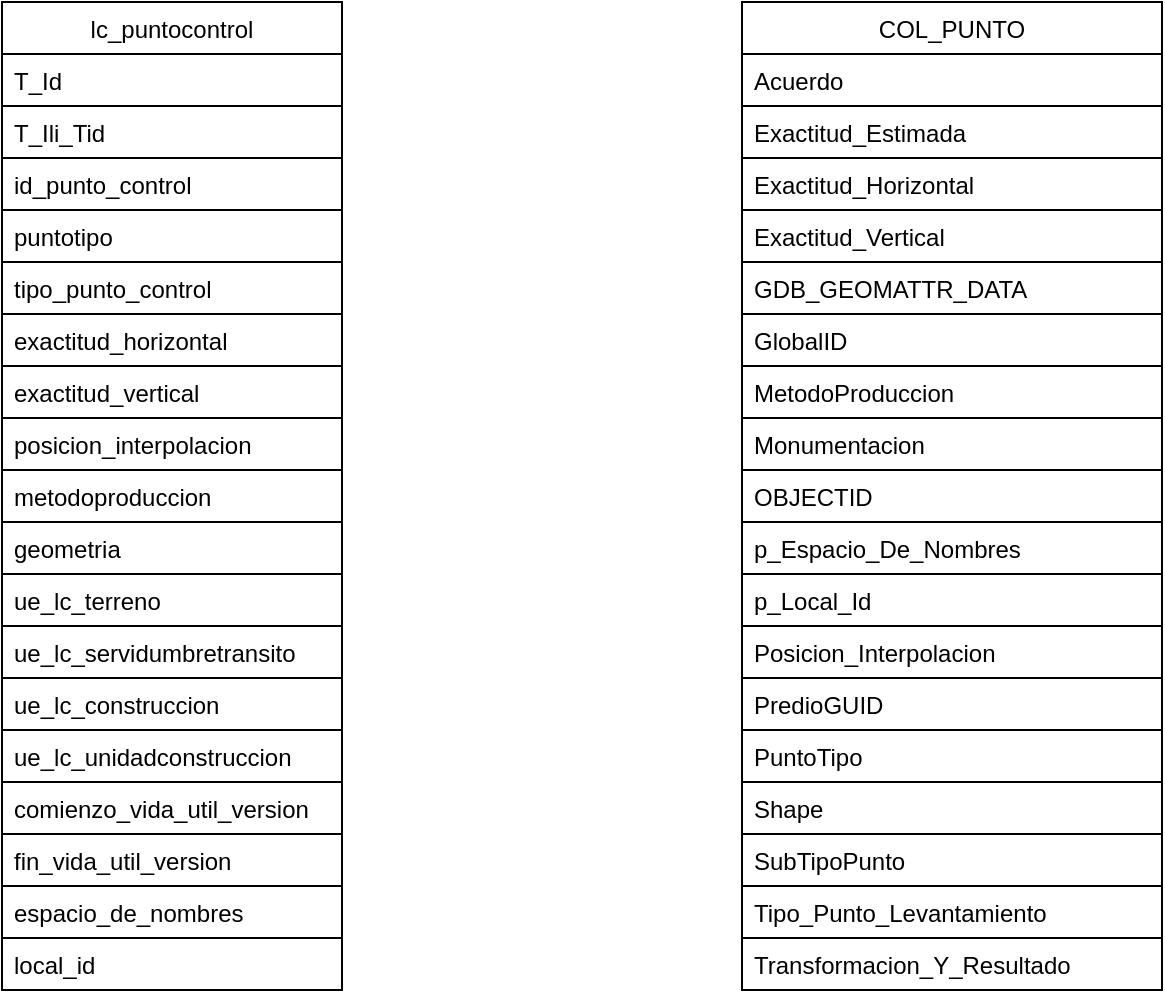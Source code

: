 <mxfile version="13.3.7" type="github"><diagram id="C5RBs43oDa-KdzZeNtuy" name="Page-1"><mxGraphModel dx="910" dy="554" grid="1" gridSize="10" guides="1" tooltips="1" connect="1" arrows="1" fold="1" page="1" pageScale="1" pageWidth="827" pageHeight="1169" math="0" shadow="0"><root><mxCell id="WIyWlLk6GJQsqaUBKTNV-0"/><mxCell id="WIyWlLk6GJQsqaUBKTNV-1" parent="WIyWlLk6GJQsqaUBKTNV-0"/><mxCell id="mos5AlAUotDcrMjc72mI-24" value="lc_puntocontrol" style="swimlane;fontStyle=0;childLayout=stackLayout;horizontal=1;startSize=26;fillColor=none;horizontalStack=0;resizeParent=1;resizeParentMax=0;resizeLast=0;collapsible=1;marginBottom=0;" vertex="1" parent="WIyWlLk6GJQsqaUBKTNV-1"><mxGeometry x="90" y="286" width="170" height="494" as="geometry"/></mxCell><mxCell id="mos5AlAUotDcrMjc72mI-40" value="T_Id" style="text;fillColor=none;align=left;verticalAlign=top;spacingLeft=4;spacingRight=4;overflow=hidden;rotatable=0;points=[[0,0.5],[1,0.5]];portConstraint=eastwest;strokeColor=#000000;" vertex="1" parent="mos5AlAUotDcrMjc72mI-24"><mxGeometry y="26" width="170" height="26" as="geometry"/></mxCell><mxCell id="mos5AlAUotDcrMjc72mI-26" value="T_Ili_Tid" style="text;fillColor=none;align=left;verticalAlign=top;spacingLeft=4;spacingRight=4;overflow=hidden;rotatable=0;points=[[0,0.5],[1,0.5]];portConstraint=eastwest;strokeColor=#000000;" vertex="1" parent="mos5AlAUotDcrMjc72mI-24"><mxGeometry y="52" width="170" height="26" as="geometry"/></mxCell><mxCell id="mos5AlAUotDcrMjc72mI-27" value="id_punto_control" style="text;fillColor=none;align=left;verticalAlign=top;spacingLeft=4;spacingRight=4;overflow=hidden;rotatable=0;points=[[0,0.5],[1,0.5]];portConstraint=eastwest;strokeColor=#000000;" vertex="1" parent="mos5AlAUotDcrMjc72mI-24"><mxGeometry y="78" width="170" height="26" as="geometry"/></mxCell><mxCell id="mos5AlAUotDcrMjc72mI-28" value="puntotipo" style="text;fillColor=none;align=left;verticalAlign=top;spacingLeft=4;spacingRight=4;overflow=hidden;rotatable=0;points=[[0,0.5],[1,0.5]];portConstraint=eastwest;strokeColor=#000000;" vertex="1" parent="mos5AlAUotDcrMjc72mI-24"><mxGeometry y="104" width="170" height="26" as="geometry"/></mxCell><mxCell id="mos5AlAUotDcrMjc72mI-29" value="tipo_punto_control" style="text;fillColor=none;align=left;verticalAlign=top;spacingLeft=4;spacingRight=4;overflow=hidden;rotatable=0;points=[[0,0.5],[1,0.5]];portConstraint=eastwest;strokeColor=#000000;" vertex="1" parent="mos5AlAUotDcrMjc72mI-24"><mxGeometry y="130" width="170" height="26" as="geometry"/></mxCell><mxCell id="mos5AlAUotDcrMjc72mI-30" value="exactitud_horizontal" style="text;fillColor=none;align=left;verticalAlign=top;spacingLeft=4;spacingRight=4;overflow=hidden;rotatable=0;points=[[0,0.5],[1,0.5]];portConstraint=eastwest;strokeColor=#000000;" vertex="1" parent="mos5AlAUotDcrMjc72mI-24"><mxGeometry y="156" width="170" height="26" as="geometry"/></mxCell><mxCell id="mos5AlAUotDcrMjc72mI-31" value="exactitud_vertical" style="text;fillColor=none;align=left;verticalAlign=top;spacingLeft=4;spacingRight=4;overflow=hidden;rotatable=0;points=[[0,0.5],[1,0.5]];portConstraint=eastwest;strokeColor=#000000;" vertex="1" parent="mos5AlAUotDcrMjc72mI-24"><mxGeometry y="182" width="170" height="26" as="geometry"/></mxCell><mxCell id="mos5AlAUotDcrMjc72mI-32" value="posicion_interpolacion" style="text;fillColor=none;align=left;verticalAlign=top;spacingLeft=4;spacingRight=4;overflow=hidden;rotatable=0;points=[[0,0.5],[1,0.5]];portConstraint=eastwest;strokeColor=#000000;" vertex="1" parent="mos5AlAUotDcrMjc72mI-24"><mxGeometry y="208" width="170" height="26" as="geometry"/></mxCell><mxCell id="mos5AlAUotDcrMjc72mI-33" value="metodoproduccion" style="text;fillColor=none;align=left;verticalAlign=top;spacingLeft=4;spacingRight=4;overflow=hidden;rotatable=0;points=[[0,0.5],[1,0.5]];portConstraint=eastwest;strokeColor=#000000;" vertex="1" parent="mos5AlAUotDcrMjc72mI-24"><mxGeometry y="234" width="170" height="26" as="geometry"/></mxCell><mxCell id="mos5AlAUotDcrMjc72mI-34" value="geometria" style="text;fillColor=none;align=left;verticalAlign=top;spacingLeft=4;spacingRight=4;overflow=hidden;rotatable=0;points=[[0,0.5],[1,0.5]];portConstraint=eastwest;strokeColor=#000000;" vertex="1" parent="mos5AlAUotDcrMjc72mI-24"><mxGeometry y="260" width="170" height="26" as="geometry"/></mxCell><mxCell id="mos5AlAUotDcrMjc72mI-35" value="ue_lc_terreno" style="text;fillColor=none;align=left;verticalAlign=top;spacingLeft=4;spacingRight=4;overflow=hidden;rotatable=0;points=[[0,0.5],[1,0.5]];portConstraint=eastwest;strokeColor=#000000;" vertex="1" parent="mos5AlAUotDcrMjc72mI-24"><mxGeometry y="286" width="170" height="26" as="geometry"/></mxCell><mxCell id="mos5AlAUotDcrMjc72mI-36" value="ue_lc_servidumbretransito" style="text;fillColor=none;align=left;verticalAlign=top;spacingLeft=4;spacingRight=4;overflow=hidden;rotatable=0;points=[[0,0.5],[1,0.5]];portConstraint=eastwest;strokeColor=#000000;" vertex="1" parent="mos5AlAUotDcrMjc72mI-24"><mxGeometry y="312" width="170" height="26" as="geometry"/></mxCell><mxCell id="mos5AlAUotDcrMjc72mI-37" value="ue_lc_construccion" style="text;fillColor=none;align=left;verticalAlign=top;spacingLeft=4;spacingRight=4;overflow=hidden;rotatable=0;points=[[0,0.5],[1,0.5]];portConstraint=eastwest;strokeColor=#000000;" vertex="1" parent="mos5AlAUotDcrMjc72mI-24"><mxGeometry y="338" width="170" height="26" as="geometry"/></mxCell><mxCell id="mos5AlAUotDcrMjc72mI-38" value="ue_lc_unidadconstruccion" style="text;fillColor=none;align=left;verticalAlign=top;spacingLeft=4;spacingRight=4;overflow=hidden;rotatable=0;points=[[0,0.5],[1,0.5]];portConstraint=eastwest;strokeColor=#000000;" vertex="1" parent="mos5AlAUotDcrMjc72mI-24"><mxGeometry y="364" width="170" height="26" as="geometry"/></mxCell><mxCell id="mos5AlAUotDcrMjc72mI-41" value="comienzo_vida_util_version" style="text;fillColor=none;align=left;verticalAlign=top;spacingLeft=4;spacingRight=4;overflow=hidden;rotatable=0;points=[[0,0.5],[1,0.5]];portConstraint=eastwest;strokeColor=#000000;" vertex="1" parent="mos5AlAUotDcrMjc72mI-24"><mxGeometry y="390" width="170" height="26" as="geometry"/></mxCell><mxCell id="mos5AlAUotDcrMjc72mI-43" value="fin_vida_util_version" style="text;fillColor=none;align=left;verticalAlign=top;spacingLeft=4;spacingRight=4;overflow=hidden;rotatable=0;points=[[0,0.5],[1,0.5]];portConstraint=eastwest;strokeColor=#000000;" vertex="1" parent="mos5AlAUotDcrMjc72mI-24"><mxGeometry y="416" width="170" height="26" as="geometry"/></mxCell><mxCell id="mos5AlAUotDcrMjc72mI-44" value="espacio_de_nombres" style="text;fillColor=none;align=left;verticalAlign=top;spacingLeft=4;spacingRight=4;overflow=hidden;rotatable=0;points=[[0,0.5],[1,0.5]];portConstraint=eastwest;strokeColor=#000000;" vertex="1" parent="mos5AlAUotDcrMjc72mI-24"><mxGeometry y="442" width="170" height="26" as="geometry"/></mxCell><mxCell id="mos5AlAUotDcrMjc72mI-46" value="local_id" style="text;fillColor=none;align=left;verticalAlign=top;spacingLeft=4;spacingRight=4;overflow=hidden;rotatable=0;points=[[0,0.5],[1,0.5]];portConstraint=eastwest;strokeColor=#000000;" vertex="1" parent="mos5AlAUotDcrMjc72mI-24"><mxGeometry y="468" width="170" height="26" as="geometry"/></mxCell><mxCell id="mos5AlAUotDcrMjc72mI-48" value="COL_PUNTO" style="swimlane;fontStyle=0;childLayout=stackLayout;horizontal=1;startSize=26;fillColor=none;horizontalStack=0;resizeParent=1;resizeParentMax=0;resizeLast=0;collapsible=1;marginBottom=0;" vertex="1" parent="WIyWlLk6GJQsqaUBKTNV-1"><mxGeometry x="460" y="286" width="210" height="494" as="geometry"/></mxCell><mxCell id="mos5AlAUotDcrMjc72mI-49" value="Acuerdo" style="text;fillColor=none;align=left;verticalAlign=top;spacingLeft=4;spacingRight=4;overflow=hidden;rotatable=0;points=[[0,0.5],[1,0.5]];portConstraint=eastwest;strokeColor=#000000;" vertex="1" parent="mos5AlAUotDcrMjc72mI-48"><mxGeometry y="26" width="210" height="26" as="geometry"/></mxCell><mxCell id="mos5AlAUotDcrMjc72mI-50" value="Exactitud_Estimada" style="text;fillColor=none;align=left;verticalAlign=top;spacingLeft=4;spacingRight=4;overflow=hidden;rotatable=0;points=[[0,0.5],[1,0.5]];portConstraint=eastwest;strokeColor=#000000;" vertex="1" parent="mos5AlAUotDcrMjc72mI-48"><mxGeometry y="52" width="210" height="26" as="geometry"/></mxCell><mxCell id="mos5AlAUotDcrMjc72mI-51" value="Exactitud_Horizontal" style="text;fillColor=none;align=left;verticalAlign=top;spacingLeft=4;spacingRight=4;overflow=hidden;rotatable=0;points=[[0,0.5],[1,0.5]];portConstraint=eastwest;strokeColor=#000000;" vertex="1" parent="mos5AlAUotDcrMjc72mI-48"><mxGeometry y="78" width="210" height="26" as="geometry"/></mxCell><mxCell id="mos5AlAUotDcrMjc72mI-52" value="Exactitud_Vertical" style="text;fillColor=none;align=left;verticalAlign=top;spacingLeft=4;spacingRight=4;overflow=hidden;rotatable=0;points=[[0,0.5],[1,0.5]];portConstraint=eastwest;strokeColor=#000000;" vertex="1" parent="mos5AlAUotDcrMjc72mI-48"><mxGeometry y="104" width="210" height="26" as="geometry"/></mxCell><mxCell id="mos5AlAUotDcrMjc72mI-53" value="GDB_GEOMATTR_DATA" style="text;fillColor=none;align=left;verticalAlign=top;spacingLeft=4;spacingRight=4;overflow=hidden;rotatable=0;points=[[0,0.5],[1,0.5]];portConstraint=eastwest;strokeColor=#000000;" vertex="1" parent="mos5AlAUotDcrMjc72mI-48"><mxGeometry y="130" width="210" height="26" as="geometry"/></mxCell><mxCell id="mos5AlAUotDcrMjc72mI-54" value="GlobalID" style="text;fillColor=none;align=left;verticalAlign=top;spacingLeft=4;spacingRight=4;overflow=hidden;rotatable=0;points=[[0,0.5],[1,0.5]];portConstraint=eastwest;strokeColor=#000000;" vertex="1" parent="mos5AlAUotDcrMjc72mI-48"><mxGeometry y="156" width="210" height="26" as="geometry"/></mxCell><mxCell id="mos5AlAUotDcrMjc72mI-55" value="MetodoProduccion" style="text;fillColor=none;align=left;verticalAlign=top;spacingLeft=4;spacingRight=4;overflow=hidden;rotatable=0;points=[[0,0.5],[1,0.5]];portConstraint=eastwest;strokeColor=#000000;" vertex="1" parent="mos5AlAUotDcrMjc72mI-48"><mxGeometry y="182" width="210" height="26" as="geometry"/></mxCell><mxCell id="mos5AlAUotDcrMjc72mI-56" value="Monumentacion" style="text;fillColor=none;align=left;verticalAlign=top;spacingLeft=4;spacingRight=4;overflow=hidden;rotatable=0;points=[[0,0.5],[1,0.5]];portConstraint=eastwest;strokeColor=#000000;" vertex="1" parent="mos5AlAUotDcrMjc72mI-48"><mxGeometry y="208" width="210" height="26" as="geometry"/></mxCell><mxCell id="mos5AlAUotDcrMjc72mI-57" value="OBJECTID" style="text;fillColor=none;align=left;verticalAlign=top;spacingLeft=4;spacingRight=4;overflow=hidden;rotatable=0;points=[[0,0.5],[1,0.5]];portConstraint=eastwest;strokeColor=#000000;" vertex="1" parent="mos5AlAUotDcrMjc72mI-48"><mxGeometry y="234" width="210" height="26" as="geometry"/></mxCell><mxCell id="mos5AlAUotDcrMjc72mI-58" value="p_Espacio_De_Nombres" style="text;fillColor=none;align=left;verticalAlign=top;spacingLeft=4;spacingRight=4;overflow=hidden;rotatable=0;points=[[0,0.5],[1,0.5]];portConstraint=eastwest;strokeColor=#000000;" vertex="1" parent="mos5AlAUotDcrMjc72mI-48"><mxGeometry y="260" width="210" height="26" as="geometry"/></mxCell><mxCell id="mos5AlAUotDcrMjc72mI-59" value="p_Local_Id" style="text;fillColor=none;align=left;verticalAlign=top;spacingLeft=4;spacingRight=4;overflow=hidden;rotatable=0;points=[[0,0.5],[1,0.5]];portConstraint=eastwest;strokeColor=#000000;" vertex="1" parent="mos5AlAUotDcrMjc72mI-48"><mxGeometry y="286" width="210" height="26" as="geometry"/></mxCell><mxCell id="mos5AlAUotDcrMjc72mI-60" value="Posicion_Interpolacion" style="text;fillColor=none;align=left;verticalAlign=top;spacingLeft=4;spacingRight=4;overflow=hidden;rotatable=0;points=[[0,0.5],[1,0.5]];portConstraint=eastwest;strokeColor=#000000;" vertex="1" parent="mos5AlAUotDcrMjc72mI-48"><mxGeometry y="312" width="210" height="26" as="geometry"/></mxCell><mxCell id="mos5AlAUotDcrMjc72mI-61" value="PredioGUID" style="text;fillColor=none;align=left;verticalAlign=top;spacingLeft=4;spacingRight=4;overflow=hidden;rotatable=0;points=[[0,0.5],[1,0.5]];portConstraint=eastwest;strokeColor=#000000;" vertex="1" parent="mos5AlAUotDcrMjc72mI-48"><mxGeometry y="338" width="210" height="26" as="geometry"/></mxCell><mxCell id="mos5AlAUotDcrMjc72mI-62" value="PuntoTipo" style="text;fillColor=none;align=left;verticalAlign=top;spacingLeft=4;spacingRight=4;overflow=hidden;rotatable=0;points=[[0,0.5],[1,0.5]];portConstraint=eastwest;strokeColor=#000000;" vertex="1" parent="mos5AlAUotDcrMjc72mI-48"><mxGeometry y="364" width="210" height="26" as="geometry"/></mxCell><mxCell id="mos5AlAUotDcrMjc72mI-63" value="Shape" style="text;fillColor=none;align=left;verticalAlign=top;spacingLeft=4;spacingRight=4;overflow=hidden;rotatable=0;points=[[0,0.5],[1,0.5]];portConstraint=eastwest;strokeColor=#000000;" vertex="1" parent="mos5AlAUotDcrMjc72mI-48"><mxGeometry y="390" width="210" height="26" as="geometry"/></mxCell><mxCell id="mos5AlAUotDcrMjc72mI-64" value="SubTipoPunto" style="text;fillColor=none;align=left;verticalAlign=top;spacingLeft=4;spacingRight=4;overflow=hidden;rotatable=0;points=[[0,0.5],[1,0.5]];portConstraint=eastwest;strokeColor=#000000;" vertex="1" parent="mos5AlAUotDcrMjc72mI-48"><mxGeometry y="416" width="210" height="26" as="geometry"/></mxCell><mxCell id="mos5AlAUotDcrMjc72mI-65" value="Tipo_Punto_Levantamiento" style="text;fillColor=none;align=left;verticalAlign=top;spacingLeft=4;spacingRight=4;overflow=hidden;rotatable=0;points=[[0,0.5],[1,0.5]];portConstraint=eastwest;strokeColor=#000000;" vertex="1" parent="mos5AlAUotDcrMjc72mI-48"><mxGeometry y="442" width="210" height="26" as="geometry"/></mxCell><mxCell id="mos5AlAUotDcrMjc72mI-66" value="Transformacion_Y_Resultado" style="text;fillColor=none;align=left;verticalAlign=top;spacingLeft=4;spacingRight=4;overflow=hidden;rotatable=0;points=[[0,0.5],[1,0.5]];portConstraint=eastwest;strokeColor=#000000;" vertex="1" parent="mos5AlAUotDcrMjc72mI-48"><mxGeometry y="468" width="210" height="26" as="geometry"/></mxCell></root></mxGraphModel></diagram></mxfile>